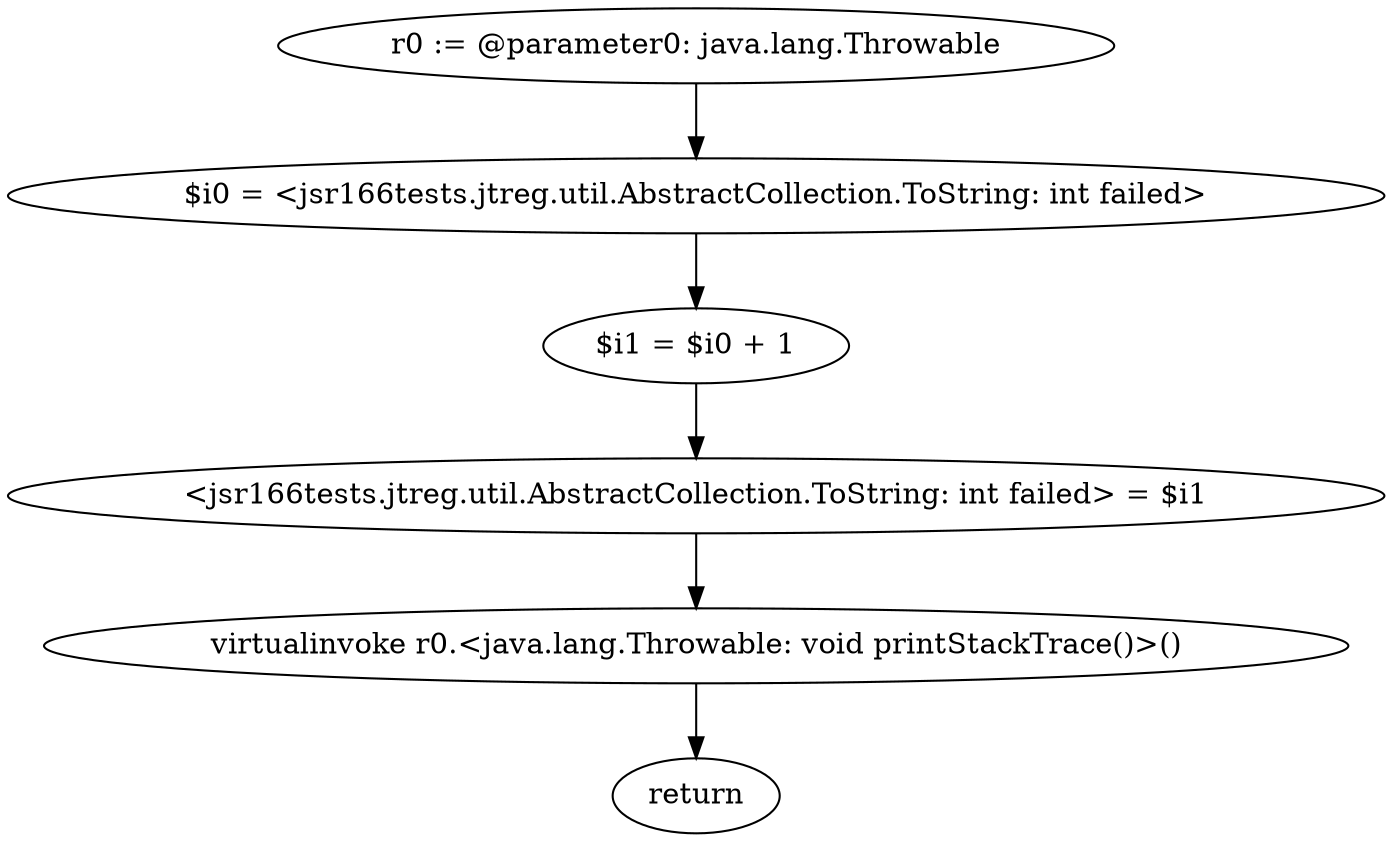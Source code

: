 digraph "unitGraph" {
    "r0 := @parameter0: java.lang.Throwable"
    "$i0 = <jsr166tests.jtreg.util.AbstractCollection.ToString: int failed>"
    "$i1 = $i0 + 1"
    "<jsr166tests.jtreg.util.AbstractCollection.ToString: int failed> = $i1"
    "virtualinvoke r0.<java.lang.Throwable: void printStackTrace()>()"
    "return"
    "r0 := @parameter0: java.lang.Throwable"->"$i0 = <jsr166tests.jtreg.util.AbstractCollection.ToString: int failed>";
    "$i0 = <jsr166tests.jtreg.util.AbstractCollection.ToString: int failed>"->"$i1 = $i0 + 1";
    "$i1 = $i0 + 1"->"<jsr166tests.jtreg.util.AbstractCollection.ToString: int failed> = $i1";
    "<jsr166tests.jtreg.util.AbstractCollection.ToString: int failed> = $i1"->"virtualinvoke r0.<java.lang.Throwable: void printStackTrace()>()";
    "virtualinvoke r0.<java.lang.Throwable: void printStackTrace()>()"->"return";
}
